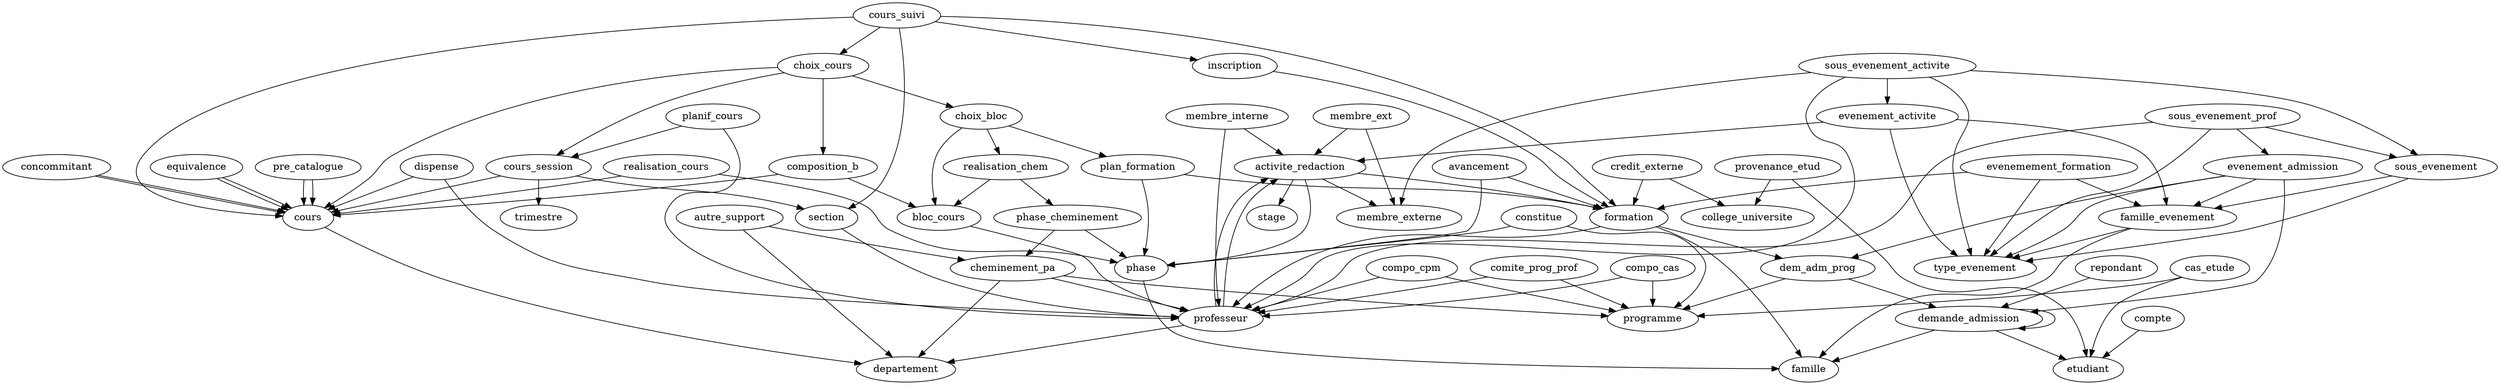 digraph name {

  activite_redaction -> formation
  activite_redaction -> membre_externe
  activite_redaction -> phase
  activite_redaction -> stage
  autre_support -> cheminement_pa
  autre_support -> departement
  avancement -> formation
  avancement -> phase
  bloc_cours -> professeur
  cas_etude -> etudiant
  cas_etude -> programme
  cheminement_pa -> departement
  cheminement_pa -> professeur
  cheminement_pa -> programme
  choix_bloc -> bloc_cours
  choix_bloc -> plan_formation
  choix_bloc -> realisation_chem
  choix_cours -> choix_bloc
  choix_cours -> composition_b
  choix_cours -> cours
  choix_cours -> cours_session
  comite_prog_prof -> professeur
  comite_prog_prof -> programme
  compo_cas -> professeur
  compo_cas -> programme
  compo_cpm -> professeur
  compo_cpm -> programme
  composition_b -> bloc_cours
  composition_b -> cours
  compte -> etudiant
  concommitant -> cours
  concommitant -> cours
  constitue -> phase
  constitue -> programme
  cours -> departement
  cours_session -> cours
  cours_session -> section
  cours_session -> trimestre
  cours_suivi -> choix_cours
  cours_suivi -> cours
  cours_suivi -> formation
  cours_suivi -> inscription
  cours_suivi -> section
  credit_externe -> college_universite
  credit_externe -> formation
  dem_adm_prog -> demande_admission
  dem_adm_prog -> programme
  demande_admission -> demande_admission
  demande_admission -> etudiant
  demande_admission -> famille
  dispense -> cours
  dispense -> professeur
  equivalence -> cours
  equivalence -> cours
  evenemement_formation -> famille_evenement
  evenemement_formation -> formation
  evenemement_formation -> type_evenement
  evenement_activite -> activite_redaction
  evenement_activite -> famille_evenement
  evenement_activite -> type_evenement
  evenement_admission -> dem_adm_prog
  evenement_admission -> demande_admission
  evenement_admission -> famille_evenement
  evenement_admission -> type_evenement
  famille_evenement -> famille
  famille_evenement -> type_evenement
  formation -> dem_adm_prog
  formation -> famille
  formation -> professeur
  inscription -> formation
  membre_ext -> activite_redaction
  membre_ext -> membre_externe
  membre_interne -> activite_redaction
  membre_interne -> professeur
  phase -> famille
  phase_cheminement -> cheminement_pa
  phase_cheminement -> phase
  plan_formation -> formation
  plan_formation -> phase
  planif_cours -> cours_session
  planif_cours -> professeur
  pre_catalogue -> cours
  pre_catalogue -> cours
  professeur -> activite_redaction
  professeur -> activite_redaction
  professeur -> departement
  provenance_etud -> college_universite
  provenance_etud -> etudiant
  realisation_chem -> bloc_cours
  realisation_chem -> phase_cheminement
  realisation_cours -> cours
  realisation_cours -> phase
  repondant -> demande_admission
  section -> professeur
  sous_evenement -> famille_evenement
  sous_evenement -> type_evenement
  sous_evenement_activite -> evenement_activite
  sous_evenement_activite -> membre_externe
  sous_evenement_activite -> professeur
  sous_evenement_activite -> sous_evenement
  sous_evenement_activite -> type_evenement
  sous_evenement_prof -> evenement_admission
  sous_evenement_prof -> professeur
  sous_evenement_prof -> sous_evenement
  sous_evenement_prof -> type_evenement
  

}